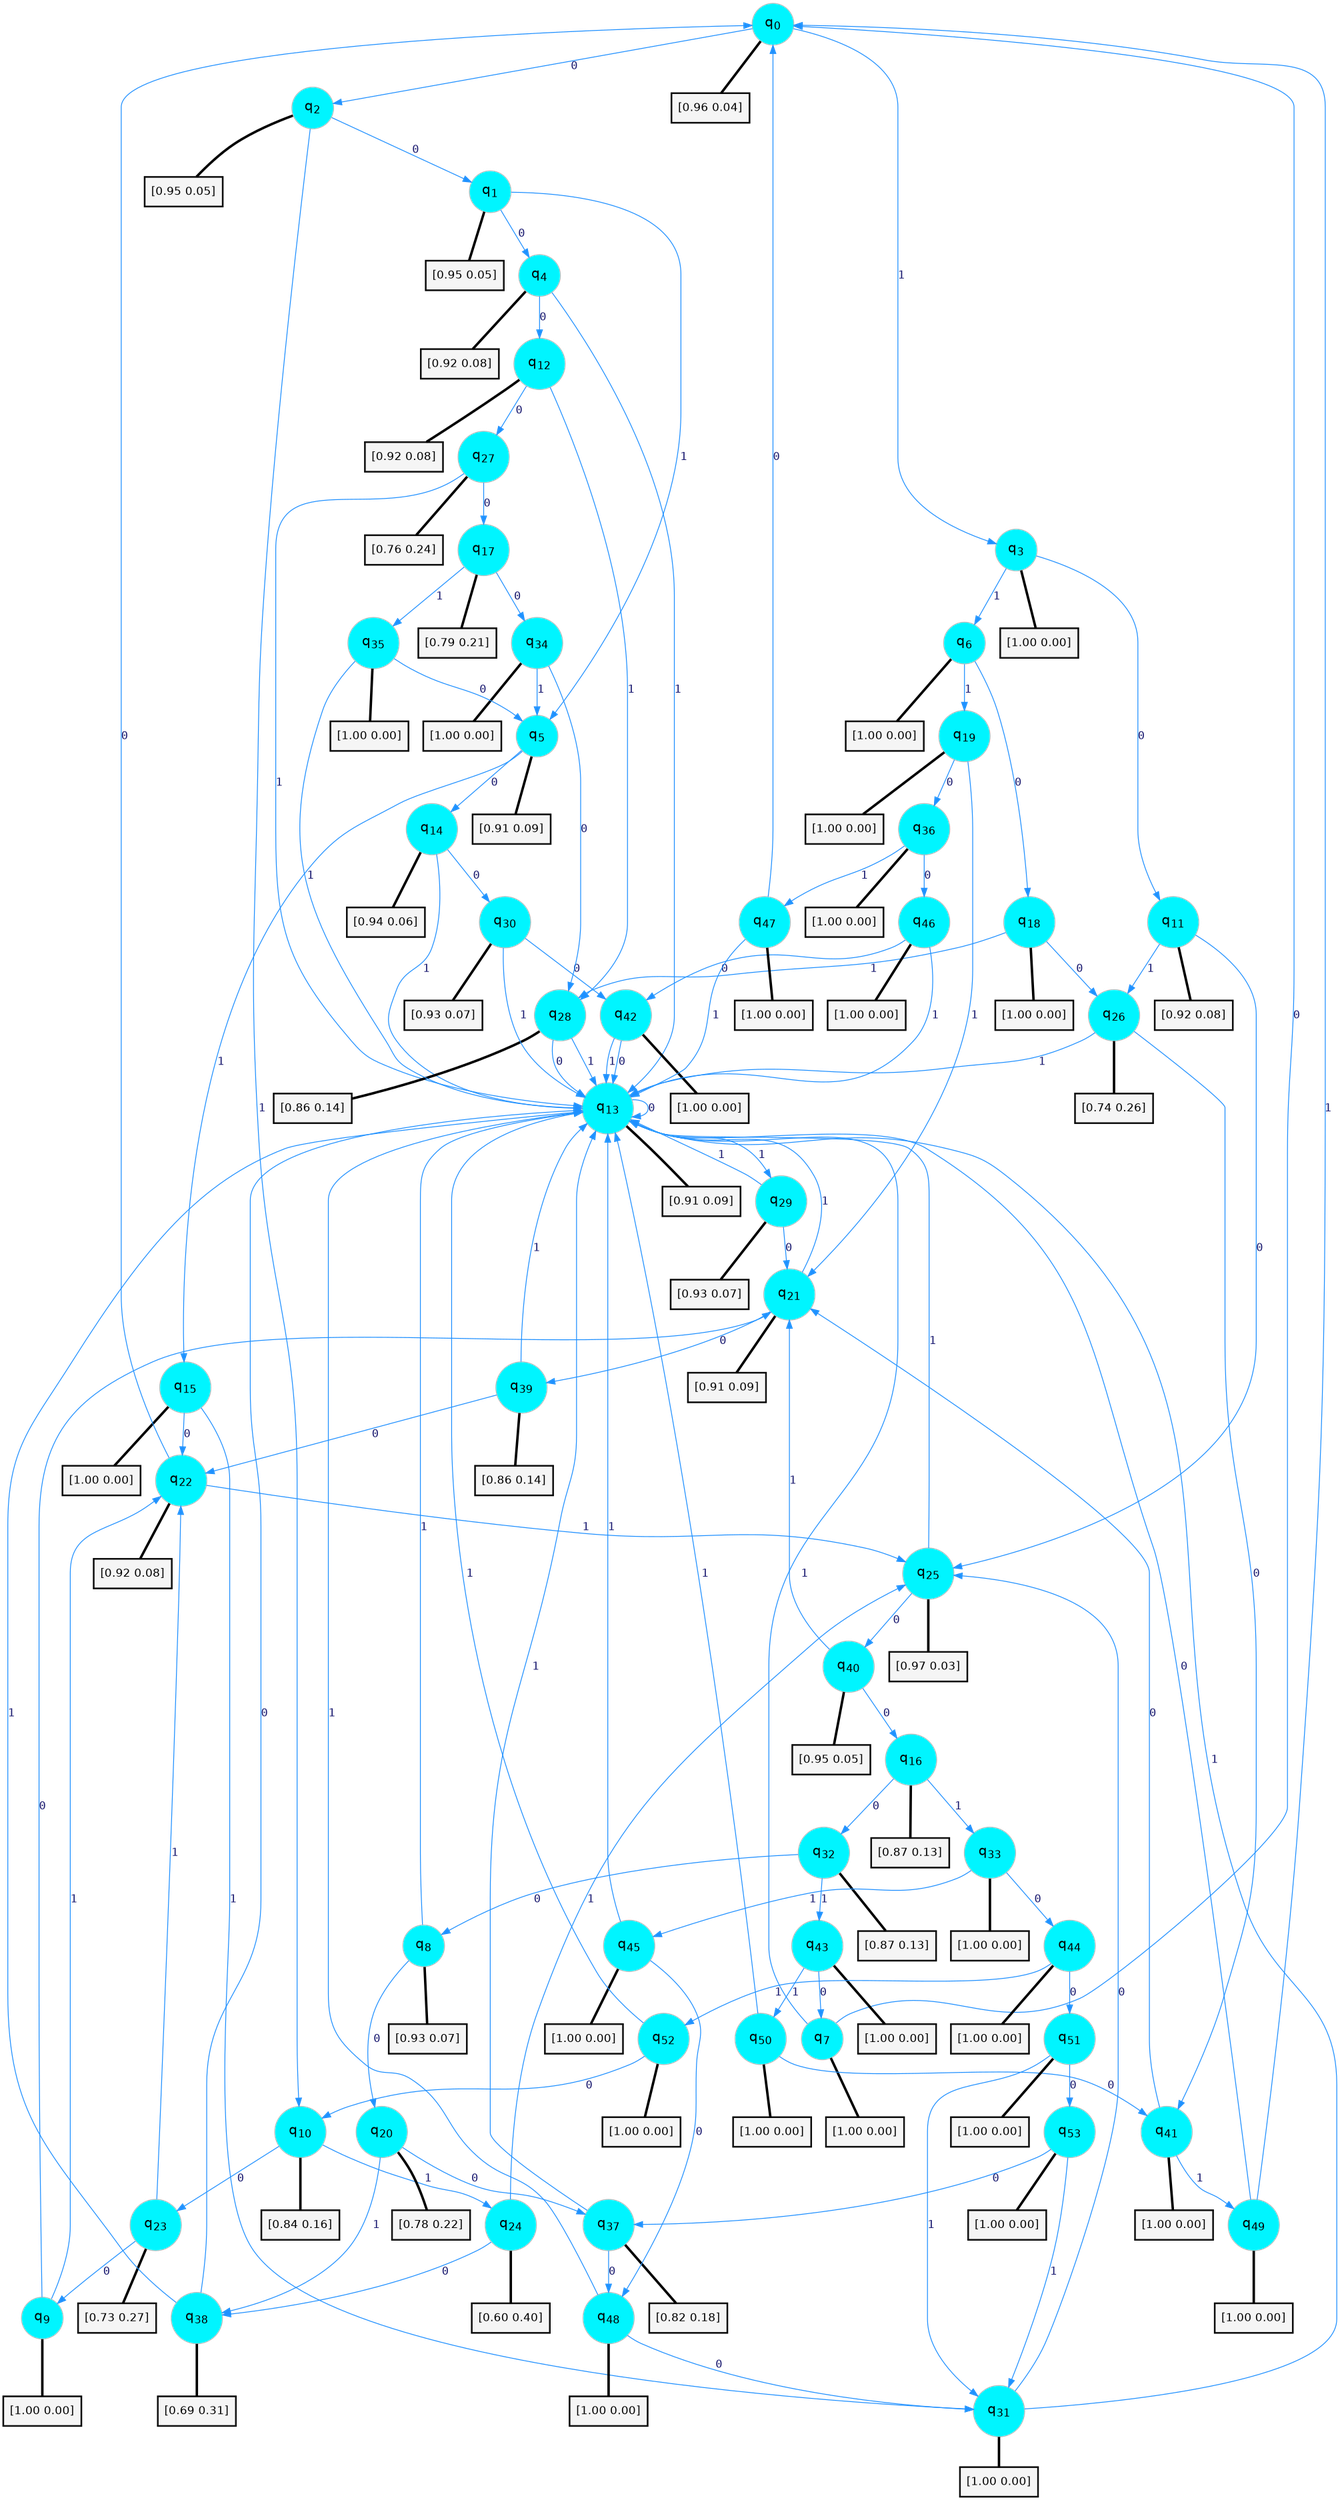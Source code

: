 digraph G {
graph [
bgcolor=transparent, dpi=300, rankdir=TD, size="40,25"];
node [
color=gray, fillcolor=turquoise1, fontcolor=black, fontname=Helvetica, fontsize=16, fontweight=bold, shape=circle, style=filled];
edge [
arrowsize=1, color=dodgerblue1, fontcolor=midnightblue, fontname=courier, fontweight=bold, penwidth=1, style=solid, weight=20];
0[label=<q<SUB>0</SUB>>];
1[label=<q<SUB>1</SUB>>];
2[label=<q<SUB>2</SUB>>];
3[label=<q<SUB>3</SUB>>];
4[label=<q<SUB>4</SUB>>];
5[label=<q<SUB>5</SUB>>];
6[label=<q<SUB>6</SUB>>];
7[label=<q<SUB>7</SUB>>];
8[label=<q<SUB>8</SUB>>];
9[label=<q<SUB>9</SUB>>];
10[label=<q<SUB>10</SUB>>];
11[label=<q<SUB>11</SUB>>];
12[label=<q<SUB>12</SUB>>];
13[label=<q<SUB>13</SUB>>];
14[label=<q<SUB>14</SUB>>];
15[label=<q<SUB>15</SUB>>];
16[label=<q<SUB>16</SUB>>];
17[label=<q<SUB>17</SUB>>];
18[label=<q<SUB>18</SUB>>];
19[label=<q<SUB>19</SUB>>];
20[label=<q<SUB>20</SUB>>];
21[label=<q<SUB>21</SUB>>];
22[label=<q<SUB>22</SUB>>];
23[label=<q<SUB>23</SUB>>];
24[label=<q<SUB>24</SUB>>];
25[label=<q<SUB>25</SUB>>];
26[label=<q<SUB>26</SUB>>];
27[label=<q<SUB>27</SUB>>];
28[label=<q<SUB>28</SUB>>];
29[label=<q<SUB>29</SUB>>];
30[label=<q<SUB>30</SUB>>];
31[label=<q<SUB>31</SUB>>];
32[label=<q<SUB>32</SUB>>];
33[label=<q<SUB>33</SUB>>];
34[label=<q<SUB>34</SUB>>];
35[label=<q<SUB>35</SUB>>];
36[label=<q<SUB>36</SUB>>];
37[label=<q<SUB>37</SUB>>];
38[label=<q<SUB>38</SUB>>];
39[label=<q<SUB>39</SUB>>];
40[label=<q<SUB>40</SUB>>];
41[label=<q<SUB>41</SUB>>];
42[label=<q<SUB>42</SUB>>];
43[label=<q<SUB>43</SUB>>];
44[label=<q<SUB>44</SUB>>];
45[label=<q<SUB>45</SUB>>];
46[label=<q<SUB>46</SUB>>];
47[label=<q<SUB>47</SUB>>];
48[label=<q<SUB>48</SUB>>];
49[label=<q<SUB>49</SUB>>];
50[label=<q<SUB>50</SUB>>];
51[label=<q<SUB>51</SUB>>];
52[label=<q<SUB>52</SUB>>];
53[label=<q<SUB>53</SUB>>];
54[label="[0.96 0.04]", shape=box,fontcolor=black, fontname=Helvetica, fontsize=14, penwidth=2, fillcolor=whitesmoke,color=black];
55[label="[0.95 0.05]", shape=box,fontcolor=black, fontname=Helvetica, fontsize=14, penwidth=2, fillcolor=whitesmoke,color=black];
56[label="[0.95 0.05]", shape=box,fontcolor=black, fontname=Helvetica, fontsize=14, penwidth=2, fillcolor=whitesmoke,color=black];
57[label="[1.00 0.00]", shape=box,fontcolor=black, fontname=Helvetica, fontsize=14, penwidth=2, fillcolor=whitesmoke,color=black];
58[label="[0.92 0.08]", shape=box,fontcolor=black, fontname=Helvetica, fontsize=14, penwidth=2, fillcolor=whitesmoke,color=black];
59[label="[0.91 0.09]", shape=box,fontcolor=black, fontname=Helvetica, fontsize=14, penwidth=2, fillcolor=whitesmoke,color=black];
60[label="[1.00 0.00]", shape=box,fontcolor=black, fontname=Helvetica, fontsize=14, penwidth=2, fillcolor=whitesmoke,color=black];
61[label="[1.00 0.00]", shape=box,fontcolor=black, fontname=Helvetica, fontsize=14, penwidth=2, fillcolor=whitesmoke,color=black];
62[label="[0.93 0.07]", shape=box,fontcolor=black, fontname=Helvetica, fontsize=14, penwidth=2, fillcolor=whitesmoke,color=black];
63[label="[1.00 0.00]", shape=box,fontcolor=black, fontname=Helvetica, fontsize=14, penwidth=2, fillcolor=whitesmoke,color=black];
64[label="[0.84 0.16]", shape=box,fontcolor=black, fontname=Helvetica, fontsize=14, penwidth=2, fillcolor=whitesmoke,color=black];
65[label="[0.92 0.08]", shape=box,fontcolor=black, fontname=Helvetica, fontsize=14, penwidth=2, fillcolor=whitesmoke,color=black];
66[label="[0.92 0.08]", shape=box,fontcolor=black, fontname=Helvetica, fontsize=14, penwidth=2, fillcolor=whitesmoke,color=black];
67[label="[0.91 0.09]", shape=box,fontcolor=black, fontname=Helvetica, fontsize=14, penwidth=2, fillcolor=whitesmoke,color=black];
68[label="[0.94 0.06]", shape=box,fontcolor=black, fontname=Helvetica, fontsize=14, penwidth=2, fillcolor=whitesmoke,color=black];
69[label="[1.00 0.00]", shape=box,fontcolor=black, fontname=Helvetica, fontsize=14, penwidth=2, fillcolor=whitesmoke,color=black];
70[label="[0.87 0.13]", shape=box,fontcolor=black, fontname=Helvetica, fontsize=14, penwidth=2, fillcolor=whitesmoke,color=black];
71[label="[0.79 0.21]", shape=box,fontcolor=black, fontname=Helvetica, fontsize=14, penwidth=2, fillcolor=whitesmoke,color=black];
72[label="[1.00 0.00]", shape=box,fontcolor=black, fontname=Helvetica, fontsize=14, penwidth=2, fillcolor=whitesmoke,color=black];
73[label="[1.00 0.00]", shape=box,fontcolor=black, fontname=Helvetica, fontsize=14, penwidth=2, fillcolor=whitesmoke,color=black];
74[label="[0.78 0.22]", shape=box,fontcolor=black, fontname=Helvetica, fontsize=14, penwidth=2, fillcolor=whitesmoke,color=black];
75[label="[0.91 0.09]", shape=box,fontcolor=black, fontname=Helvetica, fontsize=14, penwidth=2, fillcolor=whitesmoke,color=black];
76[label="[0.92 0.08]", shape=box,fontcolor=black, fontname=Helvetica, fontsize=14, penwidth=2, fillcolor=whitesmoke,color=black];
77[label="[0.73 0.27]", shape=box,fontcolor=black, fontname=Helvetica, fontsize=14, penwidth=2, fillcolor=whitesmoke,color=black];
78[label="[0.60 0.40]", shape=box,fontcolor=black, fontname=Helvetica, fontsize=14, penwidth=2, fillcolor=whitesmoke,color=black];
79[label="[0.97 0.03]", shape=box,fontcolor=black, fontname=Helvetica, fontsize=14, penwidth=2, fillcolor=whitesmoke,color=black];
80[label="[0.74 0.26]", shape=box,fontcolor=black, fontname=Helvetica, fontsize=14, penwidth=2, fillcolor=whitesmoke,color=black];
81[label="[0.76 0.24]", shape=box,fontcolor=black, fontname=Helvetica, fontsize=14, penwidth=2, fillcolor=whitesmoke,color=black];
82[label="[0.86 0.14]", shape=box,fontcolor=black, fontname=Helvetica, fontsize=14, penwidth=2, fillcolor=whitesmoke,color=black];
83[label="[0.93 0.07]", shape=box,fontcolor=black, fontname=Helvetica, fontsize=14, penwidth=2, fillcolor=whitesmoke,color=black];
84[label="[0.93 0.07]", shape=box,fontcolor=black, fontname=Helvetica, fontsize=14, penwidth=2, fillcolor=whitesmoke,color=black];
85[label="[1.00 0.00]", shape=box,fontcolor=black, fontname=Helvetica, fontsize=14, penwidth=2, fillcolor=whitesmoke,color=black];
86[label="[0.87 0.13]", shape=box,fontcolor=black, fontname=Helvetica, fontsize=14, penwidth=2, fillcolor=whitesmoke,color=black];
87[label="[1.00 0.00]", shape=box,fontcolor=black, fontname=Helvetica, fontsize=14, penwidth=2, fillcolor=whitesmoke,color=black];
88[label="[1.00 0.00]", shape=box,fontcolor=black, fontname=Helvetica, fontsize=14, penwidth=2, fillcolor=whitesmoke,color=black];
89[label="[1.00 0.00]", shape=box,fontcolor=black, fontname=Helvetica, fontsize=14, penwidth=2, fillcolor=whitesmoke,color=black];
90[label="[1.00 0.00]", shape=box,fontcolor=black, fontname=Helvetica, fontsize=14, penwidth=2, fillcolor=whitesmoke,color=black];
91[label="[0.82 0.18]", shape=box,fontcolor=black, fontname=Helvetica, fontsize=14, penwidth=2, fillcolor=whitesmoke,color=black];
92[label="[0.69 0.31]", shape=box,fontcolor=black, fontname=Helvetica, fontsize=14, penwidth=2, fillcolor=whitesmoke,color=black];
93[label="[0.86 0.14]", shape=box,fontcolor=black, fontname=Helvetica, fontsize=14, penwidth=2, fillcolor=whitesmoke,color=black];
94[label="[0.95 0.05]", shape=box,fontcolor=black, fontname=Helvetica, fontsize=14, penwidth=2, fillcolor=whitesmoke,color=black];
95[label="[1.00 0.00]", shape=box,fontcolor=black, fontname=Helvetica, fontsize=14, penwidth=2, fillcolor=whitesmoke,color=black];
96[label="[1.00 0.00]", shape=box,fontcolor=black, fontname=Helvetica, fontsize=14, penwidth=2, fillcolor=whitesmoke,color=black];
97[label="[1.00 0.00]", shape=box,fontcolor=black, fontname=Helvetica, fontsize=14, penwidth=2, fillcolor=whitesmoke,color=black];
98[label="[1.00 0.00]", shape=box,fontcolor=black, fontname=Helvetica, fontsize=14, penwidth=2, fillcolor=whitesmoke,color=black];
99[label="[1.00 0.00]", shape=box,fontcolor=black, fontname=Helvetica, fontsize=14, penwidth=2, fillcolor=whitesmoke,color=black];
100[label="[1.00 0.00]", shape=box,fontcolor=black, fontname=Helvetica, fontsize=14, penwidth=2, fillcolor=whitesmoke,color=black];
101[label="[1.00 0.00]", shape=box,fontcolor=black, fontname=Helvetica, fontsize=14, penwidth=2, fillcolor=whitesmoke,color=black];
102[label="[1.00 0.00]", shape=box,fontcolor=black, fontname=Helvetica, fontsize=14, penwidth=2, fillcolor=whitesmoke,color=black];
103[label="[1.00 0.00]", shape=box,fontcolor=black, fontname=Helvetica, fontsize=14, penwidth=2, fillcolor=whitesmoke,color=black];
104[label="[1.00 0.00]", shape=box,fontcolor=black, fontname=Helvetica, fontsize=14, penwidth=2, fillcolor=whitesmoke,color=black];
105[label="[1.00 0.00]", shape=box,fontcolor=black, fontname=Helvetica, fontsize=14, penwidth=2, fillcolor=whitesmoke,color=black];
106[label="[1.00 0.00]", shape=box,fontcolor=black, fontname=Helvetica, fontsize=14, penwidth=2, fillcolor=whitesmoke,color=black];
107[label="[1.00 0.00]", shape=box,fontcolor=black, fontname=Helvetica, fontsize=14, penwidth=2, fillcolor=whitesmoke,color=black];
0->2 [label=0];
0->3 [label=1];
0->54 [arrowhead=none, penwidth=3,color=black];
1->4 [label=0];
1->5 [label=1];
1->55 [arrowhead=none, penwidth=3,color=black];
2->1 [label=0];
2->10 [label=1];
2->56 [arrowhead=none, penwidth=3,color=black];
3->11 [label=0];
3->6 [label=1];
3->57 [arrowhead=none, penwidth=3,color=black];
4->12 [label=0];
4->13 [label=1];
4->58 [arrowhead=none, penwidth=3,color=black];
5->14 [label=0];
5->15 [label=1];
5->59 [arrowhead=none, penwidth=3,color=black];
6->18 [label=0];
6->19 [label=1];
6->60 [arrowhead=none, penwidth=3,color=black];
7->0 [label=0];
7->13 [label=1];
7->61 [arrowhead=none, penwidth=3,color=black];
8->20 [label=0];
8->13 [label=1];
8->62 [arrowhead=none, penwidth=3,color=black];
9->21 [label=0];
9->22 [label=1];
9->63 [arrowhead=none, penwidth=3,color=black];
10->23 [label=0];
10->24 [label=1];
10->64 [arrowhead=none, penwidth=3,color=black];
11->25 [label=0];
11->26 [label=1];
11->65 [arrowhead=none, penwidth=3,color=black];
12->27 [label=0];
12->28 [label=1];
12->66 [arrowhead=none, penwidth=3,color=black];
13->13 [label=0];
13->29 [label=1];
13->67 [arrowhead=none, penwidth=3,color=black];
14->30 [label=0];
14->13 [label=1];
14->68 [arrowhead=none, penwidth=3,color=black];
15->22 [label=0];
15->31 [label=1];
15->69 [arrowhead=none, penwidth=3,color=black];
16->32 [label=0];
16->33 [label=1];
16->70 [arrowhead=none, penwidth=3,color=black];
17->34 [label=0];
17->35 [label=1];
17->71 [arrowhead=none, penwidth=3,color=black];
18->26 [label=0];
18->28 [label=1];
18->72 [arrowhead=none, penwidth=3,color=black];
19->36 [label=0];
19->21 [label=1];
19->73 [arrowhead=none, penwidth=3,color=black];
20->37 [label=0];
20->38 [label=1];
20->74 [arrowhead=none, penwidth=3,color=black];
21->39 [label=0];
21->13 [label=1];
21->75 [arrowhead=none, penwidth=3,color=black];
22->0 [label=0];
22->25 [label=1];
22->76 [arrowhead=none, penwidth=3,color=black];
23->9 [label=0];
23->22 [label=1];
23->77 [arrowhead=none, penwidth=3,color=black];
24->38 [label=0];
24->25 [label=1];
24->78 [arrowhead=none, penwidth=3,color=black];
25->40 [label=0];
25->13 [label=1];
25->79 [arrowhead=none, penwidth=3,color=black];
26->41 [label=0];
26->13 [label=1];
26->80 [arrowhead=none, penwidth=3,color=black];
27->17 [label=0];
27->13 [label=1];
27->81 [arrowhead=none, penwidth=3,color=black];
28->13 [label=0];
28->13 [label=1];
28->82 [arrowhead=none, penwidth=3,color=black];
29->21 [label=0];
29->13 [label=1];
29->83 [arrowhead=none, penwidth=3,color=black];
30->42 [label=0];
30->13 [label=1];
30->84 [arrowhead=none, penwidth=3,color=black];
31->25 [label=0];
31->13 [label=1];
31->85 [arrowhead=none, penwidth=3,color=black];
32->8 [label=0];
32->43 [label=1];
32->86 [arrowhead=none, penwidth=3,color=black];
33->44 [label=0];
33->45 [label=1];
33->87 [arrowhead=none, penwidth=3,color=black];
34->28 [label=0];
34->5 [label=1];
34->88 [arrowhead=none, penwidth=3,color=black];
35->5 [label=0];
35->13 [label=1];
35->89 [arrowhead=none, penwidth=3,color=black];
36->46 [label=0];
36->47 [label=1];
36->90 [arrowhead=none, penwidth=3,color=black];
37->48 [label=0];
37->13 [label=1];
37->91 [arrowhead=none, penwidth=3,color=black];
38->13 [label=0];
38->13 [label=1];
38->92 [arrowhead=none, penwidth=3,color=black];
39->22 [label=0];
39->13 [label=1];
39->93 [arrowhead=none, penwidth=3,color=black];
40->16 [label=0];
40->21 [label=1];
40->94 [arrowhead=none, penwidth=3,color=black];
41->21 [label=0];
41->49 [label=1];
41->95 [arrowhead=none, penwidth=3,color=black];
42->13 [label=0];
42->13 [label=1];
42->96 [arrowhead=none, penwidth=3,color=black];
43->7 [label=0];
43->50 [label=1];
43->97 [arrowhead=none, penwidth=3,color=black];
44->51 [label=0];
44->52 [label=1];
44->98 [arrowhead=none, penwidth=3,color=black];
45->48 [label=0];
45->13 [label=1];
45->99 [arrowhead=none, penwidth=3,color=black];
46->42 [label=0];
46->13 [label=1];
46->100 [arrowhead=none, penwidth=3,color=black];
47->0 [label=0];
47->13 [label=1];
47->101 [arrowhead=none, penwidth=3,color=black];
48->31 [label=0];
48->13 [label=1];
48->102 [arrowhead=none, penwidth=3,color=black];
49->13 [label=0];
49->0 [label=1];
49->103 [arrowhead=none, penwidth=3,color=black];
50->41 [label=0];
50->13 [label=1];
50->104 [arrowhead=none, penwidth=3,color=black];
51->53 [label=0];
51->31 [label=1];
51->105 [arrowhead=none, penwidth=3,color=black];
52->10 [label=0];
52->13 [label=1];
52->106 [arrowhead=none, penwidth=3,color=black];
53->37 [label=0];
53->31 [label=1];
53->107 [arrowhead=none, penwidth=3,color=black];
}
